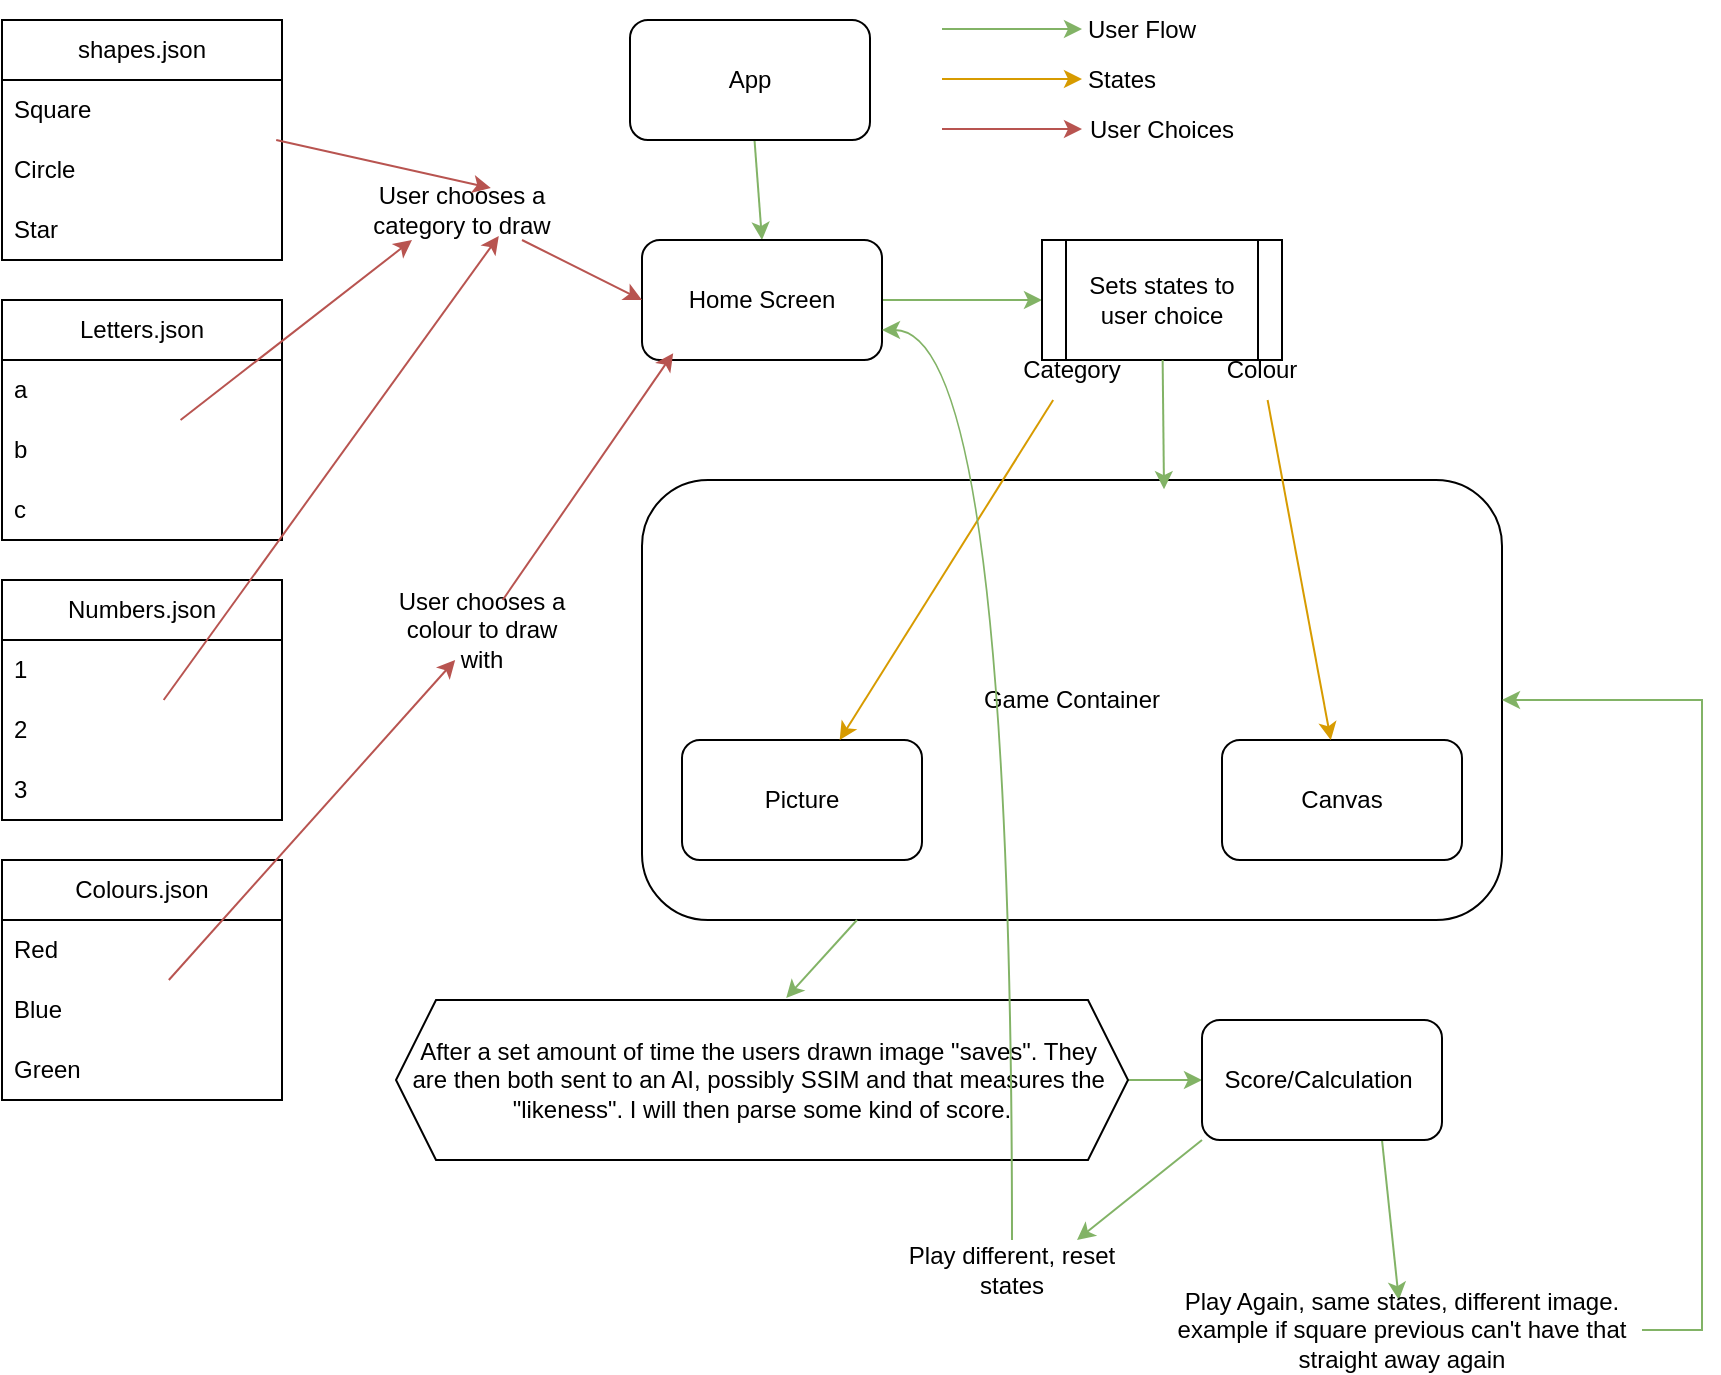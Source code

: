 <mxfile version="24.7.6">
  <diagram name="Page-1" id="4_rorA8YNqFOLEYnOl5a">
    <mxGraphModel dx="1050" dy="557" grid="1" gridSize="10" guides="1" tooltips="1" connect="1" arrows="1" fold="1" page="1" pageScale="1" pageWidth="827" pageHeight="1169" math="0" shadow="0">
      <root>
        <mxCell id="0" />
        <mxCell id="1" parent="0" />
        <mxCell id="plH9O1ysXdi047SJPnXN-4" value="Game Container" style="rounded=1;whiteSpace=wrap;html=1;" vertex="1" parent="1">
          <mxGeometry x="360" y="270" width="430" height="220" as="geometry" />
        </mxCell>
        <mxCell id="plH9O1ysXdi047SJPnXN-42" style="edgeStyle=none;rounded=0;orthogonalLoop=1;jettySize=auto;html=1;entryX=0.5;entryY=0;entryDx=0;entryDy=0;fillColor=#d5e8d4;strokeColor=#82b366;" edge="1" parent="1" source="plH9O1ysXdi047SJPnXN-1" target="plH9O1ysXdi047SJPnXN-6">
          <mxGeometry relative="1" as="geometry" />
        </mxCell>
        <mxCell id="plH9O1ysXdi047SJPnXN-1" value="App" style="rounded=1;whiteSpace=wrap;html=1;" vertex="1" parent="1">
          <mxGeometry x="354" y="40" width="120" height="60" as="geometry" />
        </mxCell>
        <mxCell id="plH9O1ysXdi047SJPnXN-2" value="Canvas" style="rounded=1;whiteSpace=wrap;html=1;" vertex="1" parent="1">
          <mxGeometry x="650" y="400" width="120" height="60" as="geometry" />
        </mxCell>
        <mxCell id="plH9O1ysXdi047SJPnXN-3" value="Picture" style="rounded=1;whiteSpace=wrap;html=1;" vertex="1" parent="1">
          <mxGeometry x="380" y="400" width="120" height="60" as="geometry" />
        </mxCell>
        <mxCell id="plH9O1ysXdi047SJPnXN-34" style="edgeStyle=none;rounded=0;orthogonalLoop=1;jettySize=auto;html=1;fillColor=#d5e8d4;strokeColor=#82b366;" edge="1" parent="1" source="plH9O1ysXdi047SJPnXN-6" target="plH9O1ysXdi047SJPnXN-35">
          <mxGeometry relative="1" as="geometry">
            <mxPoint x="570" y="180" as="targetPoint" />
          </mxGeometry>
        </mxCell>
        <mxCell id="plH9O1ysXdi047SJPnXN-6" value="Home Screen" style="rounded=1;whiteSpace=wrap;html=1;" vertex="1" parent="1">
          <mxGeometry x="360" y="150" width="120" height="60" as="geometry" />
        </mxCell>
        <mxCell id="plH9O1ysXdi047SJPnXN-7" value="shapes.json" style="swimlane;fontStyle=0;childLayout=stackLayout;horizontal=1;startSize=30;horizontalStack=0;resizeParent=1;resizeParentMax=0;resizeLast=0;collapsible=1;marginBottom=0;whiteSpace=wrap;html=1;" vertex="1" parent="1">
          <mxGeometry x="40" y="40" width="140" height="120" as="geometry">
            <mxRectangle x="80" y="70" width="100" height="30" as="alternateBounds" />
          </mxGeometry>
        </mxCell>
        <mxCell id="plH9O1ysXdi047SJPnXN-8" value="Square" style="text;strokeColor=none;fillColor=none;align=left;verticalAlign=middle;spacingLeft=4;spacingRight=4;overflow=hidden;points=[[0,0.5],[1,0.5]];portConstraint=eastwest;rotatable=0;whiteSpace=wrap;html=1;" vertex="1" parent="plH9O1ysXdi047SJPnXN-7">
          <mxGeometry y="30" width="140" height="30" as="geometry" />
        </mxCell>
        <mxCell id="plH9O1ysXdi047SJPnXN-9" value="Circle" style="text;strokeColor=none;fillColor=none;align=left;verticalAlign=middle;spacingLeft=4;spacingRight=4;overflow=hidden;points=[[0,0.5],[1,0.5]];portConstraint=eastwest;rotatable=0;whiteSpace=wrap;html=1;" vertex="1" parent="plH9O1ysXdi047SJPnXN-7">
          <mxGeometry y="60" width="140" height="30" as="geometry" />
        </mxCell>
        <mxCell id="plH9O1ysXdi047SJPnXN-10" value="Star" style="text;strokeColor=none;fillColor=none;align=left;verticalAlign=middle;spacingLeft=4;spacingRight=4;overflow=hidden;points=[[0,0.5],[1,0.5]];portConstraint=eastwest;rotatable=0;whiteSpace=wrap;html=1;" vertex="1" parent="plH9O1ysXdi047SJPnXN-7">
          <mxGeometry y="90" width="140" height="30" as="geometry" />
        </mxCell>
        <mxCell id="plH9O1ysXdi047SJPnXN-11" value="Letters.json" style="swimlane;fontStyle=0;childLayout=stackLayout;horizontal=1;startSize=30;horizontalStack=0;resizeParent=1;resizeParentMax=0;resizeLast=0;collapsible=1;marginBottom=0;whiteSpace=wrap;html=1;" vertex="1" parent="1">
          <mxGeometry x="40" y="180" width="140" height="120" as="geometry" />
        </mxCell>
        <mxCell id="plH9O1ysXdi047SJPnXN-12" value="a" style="text;strokeColor=none;fillColor=none;align=left;verticalAlign=middle;spacingLeft=4;spacingRight=4;overflow=hidden;points=[[0,0.5],[1,0.5]];portConstraint=eastwest;rotatable=0;whiteSpace=wrap;html=1;" vertex="1" parent="plH9O1ysXdi047SJPnXN-11">
          <mxGeometry y="30" width="140" height="30" as="geometry" />
        </mxCell>
        <mxCell id="plH9O1ysXdi047SJPnXN-13" value="b" style="text;strokeColor=none;fillColor=none;align=left;verticalAlign=middle;spacingLeft=4;spacingRight=4;overflow=hidden;points=[[0,0.5],[1,0.5]];portConstraint=eastwest;rotatable=0;whiteSpace=wrap;html=1;" vertex="1" parent="plH9O1ysXdi047SJPnXN-11">
          <mxGeometry y="60" width="140" height="30" as="geometry" />
        </mxCell>
        <mxCell id="plH9O1ysXdi047SJPnXN-14" value="c" style="text;strokeColor=none;fillColor=none;align=left;verticalAlign=middle;spacingLeft=4;spacingRight=4;overflow=hidden;points=[[0,0.5],[1,0.5]];portConstraint=eastwest;rotatable=0;whiteSpace=wrap;html=1;" vertex="1" parent="plH9O1ysXdi047SJPnXN-11">
          <mxGeometry y="90" width="140" height="30" as="geometry" />
        </mxCell>
        <mxCell id="plH9O1ysXdi047SJPnXN-15" value="Numbers.json" style="swimlane;fontStyle=0;childLayout=stackLayout;horizontal=1;startSize=30;horizontalStack=0;resizeParent=1;resizeParentMax=0;resizeLast=0;collapsible=1;marginBottom=0;whiteSpace=wrap;html=1;" vertex="1" parent="1">
          <mxGeometry x="40" y="320" width="140" height="120" as="geometry" />
        </mxCell>
        <mxCell id="plH9O1ysXdi047SJPnXN-16" value="1" style="text;strokeColor=none;fillColor=none;align=left;verticalAlign=middle;spacingLeft=4;spacingRight=4;overflow=hidden;points=[[0,0.5],[1,0.5]];portConstraint=eastwest;rotatable=0;whiteSpace=wrap;html=1;" vertex="1" parent="plH9O1ysXdi047SJPnXN-15">
          <mxGeometry y="30" width="140" height="30" as="geometry" />
        </mxCell>
        <mxCell id="plH9O1ysXdi047SJPnXN-17" value="2" style="text;strokeColor=none;fillColor=none;align=left;verticalAlign=middle;spacingLeft=4;spacingRight=4;overflow=hidden;points=[[0,0.5],[1,0.5]];portConstraint=eastwest;rotatable=0;whiteSpace=wrap;html=1;" vertex="1" parent="plH9O1ysXdi047SJPnXN-15">
          <mxGeometry y="60" width="140" height="30" as="geometry" />
        </mxCell>
        <mxCell id="plH9O1ysXdi047SJPnXN-18" value="3" style="text;strokeColor=none;fillColor=none;align=left;verticalAlign=middle;spacingLeft=4;spacingRight=4;overflow=hidden;points=[[0,0.5],[1,0.5]];portConstraint=eastwest;rotatable=0;whiteSpace=wrap;html=1;" vertex="1" parent="plH9O1ysXdi047SJPnXN-15">
          <mxGeometry y="90" width="140" height="30" as="geometry" />
        </mxCell>
        <mxCell id="plH9O1ysXdi047SJPnXN-19" value="Colours.json" style="swimlane;fontStyle=0;childLayout=stackLayout;horizontal=1;startSize=30;horizontalStack=0;resizeParent=1;resizeParentMax=0;resizeLast=0;collapsible=1;marginBottom=0;whiteSpace=wrap;html=1;" vertex="1" parent="1">
          <mxGeometry x="40" y="460" width="140" height="120" as="geometry" />
        </mxCell>
        <mxCell id="plH9O1ysXdi047SJPnXN-20" value="Red&lt;span style=&quot;white-space: pre;&quot;&gt;&#x9;&lt;/span&gt;" style="text;strokeColor=none;fillColor=none;align=left;verticalAlign=middle;spacingLeft=4;spacingRight=4;overflow=hidden;points=[[0,0.5],[1,0.5]];portConstraint=eastwest;rotatable=0;whiteSpace=wrap;html=1;" vertex="1" parent="plH9O1ysXdi047SJPnXN-19">
          <mxGeometry y="30" width="140" height="30" as="geometry" />
        </mxCell>
        <mxCell id="plH9O1ysXdi047SJPnXN-21" value="Blue" style="text;strokeColor=none;fillColor=none;align=left;verticalAlign=middle;spacingLeft=4;spacingRight=4;overflow=hidden;points=[[0,0.5],[1,0.5]];portConstraint=eastwest;rotatable=0;whiteSpace=wrap;html=1;" vertex="1" parent="plH9O1ysXdi047SJPnXN-19">
          <mxGeometry y="60" width="140" height="30" as="geometry" />
        </mxCell>
        <mxCell id="plH9O1ysXdi047SJPnXN-22" value="Green" style="text;strokeColor=none;fillColor=none;align=left;verticalAlign=middle;spacingLeft=4;spacingRight=4;overflow=hidden;points=[[0,0.5],[1,0.5]];portConstraint=eastwest;rotatable=0;whiteSpace=wrap;html=1;" vertex="1" parent="plH9O1ysXdi047SJPnXN-19">
          <mxGeometry y="90" width="140" height="30" as="geometry" />
        </mxCell>
        <mxCell id="plH9O1ysXdi047SJPnXN-26" style="edgeStyle=none;rounded=0;orthogonalLoop=1;jettySize=auto;html=1;entryX=0;entryY=0.5;entryDx=0;entryDy=0;fillColor=#f8cecc;strokeColor=#b85450;" edge="1" parent="1" source="plH9O1ysXdi047SJPnXN-25" target="plH9O1ysXdi047SJPnXN-6">
          <mxGeometry relative="1" as="geometry" />
        </mxCell>
        <mxCell id="plH9O1ysXdi047SJPnXN-25" value="User chooses a category to draw" style="text;html=1;align=center;verticalAlign=middle;whiteSpace=wrap;rounded=0;" vertex="1" parent="1">
          <mxGeometry x="220" y="120" width="100" height="30" as="geometry" />
        </mxCell>
        <mxCell id="plH9O1ysXdi047SJPnXN-27" style="edgeStyle=none;rounded=0;orthogonalLoop=1;jettySize=auto;html=1;entryX=0.644;entryY=0.133;entryDx=0;entryDy=0;entryPerimeter=0;fillColor=#f8cecc;strokeColor=#b85450;" edge="1" parent="1" source="plH9O1ysXdi047SJPnXN-8" target="plH9O1ysXdi047SJPnXN-25">
          <mxGeometry relative="1" as="geometry" />
        </mxCell>
        <mxCell id="plH9O1ysXdi047SJPnXN-29" style="edgeStyle=none;rounded=0;orthogonalLoop=1;jettySize=auto;html=1;entryX=0.684;entryY=0.933;entryDx=0;entryDy=0;entryPerimeter=0;fillColor=#f8cecc;strokeColor=#b85450;" edge="1" parent="1" source="plH9O1ysXdi047SJPnXN-17" target="plH9O1ysXdi047SJPnXN-25">
          <mxGeometry relative="1" as="geometry" />
        </mxCell>
        <mxCell id="plH9O1ysXdi047SJPnXN-30" style="edgeStyle=none;rounded=0;orthogonalLoop=1;jettySize=auto;html=1;entryX=0.25;entryY=1;entryDx=0;entryDy=0;fillColor=#f8cecc;strokeColor=#b85450;" edge="1" parent="1" source="plH9O1ysXdi047SJPnXN-13" target="plH9O1ysXdi047SJPnXN-25">
          <mxGeometry relative="1" as="geometry" />
        </mxCell>
        <mxCell id="plH9O1ysXdi047SJPnXN-31" value="User chooses a colour to draw with" style="text;html=1;align=center;verticalAlign=middle;whiteSpace=wrap;rounded=0;" vertex="1" parent="1">
          <mxGeometry x="230" y="330" width="100" height="30" as="geometry" />
        </mxCell>
        <mxCell id="plH9O1ysXdi047SJPnXN-32" style="edgeStyle=none;rounded=0;orthogonalLoop=1;jettySize=auto;html=1;fillColor=#f8cecc;strokeColor=#b85450;" edge="1" parent="1" source="plH9O1ysXdi047SJPnXN-21" target="plH9O1ysXdi047SJPnXN-31">
          <mxGeometry relative="1" as="geometry" />
        </mxCell>
        <mxCell id="plH9O1ysXdi047SJPnXN-33" style="edgeStyle=none;rounded=0;orthogonalLoop=1;jettySize=auto;html=1;entryX=0.13;entryY=0.943;entryDx=0;entryDy=0;entryPerimeter=0;fillColor=#f8cecc;strokeColor=#b85450;" edge="1" parent="1" source="plH9O1ysXdi047SJPnXN-31" target="plH9O1ysXdi047SJPnXN-6">
          <mxGeometry relative="1" as="geometry" />
        </mxCell>
        <mxCell id="plH9O1ysXdi047SJPnXN-35" value="Sets states to user choice" style="shape=process;whiteSpace=wrap;html=1;backgroundOutline=1;" vertex="1" parent="1">
          <mxGeometry x="560" y="150" width="120" height="60" as="geometry" />
        </mxCell>
        <mxCell id="plH9O1ysXdi047SJPnXN-36" style="edgeStyle=none;rounded=0;orthogonalLoop=1;jettySize=auto;html=1;entryX=0.607;entryY=0.021;entryDx=0;entryDy=0;entryPerimeter=0;fillColor=#d5e8d4;strokeColor=#82b366;" edge="1" parent="1" source="plH9O1ysXdi047SJPnXN-35" target="plH9O1ysXdi047SJPnXN-4">
          <mxGeometry relative="1" as="geometry" />
        </mxCell>
        <mxCell id="plH9O1ysXdi047SJPnXN-41" style="edgeStyle=none;rounded=0;orthogonalLoop=1;jettySize=auto;html=1;fillColor=#ffe6cc;strokeColor=#d79b00;" edge="1" parent="1" source="plH9O1ysXdi047SJPnXN-38" target="plH9O1ysXdi047SJPnXN-3">
          <mxGeometry relative="1" as="geometry" />
        </mxCell>
        <mxCell id="plH9O1ysXdi047SJPnXN-38" value="Category" style="text;html=1;align=center;verticalAlign=middle;whiteSpace=wrap;rounded=0;" vertex="1" parent="1">
          <mxGeometry x="545" y="200" width="60" height="30" as="geometry" />
        </mxCell>
        <mxCell id="plH9O1ysXdi047SJPnXN-40" style="edgeStyle=none;rounded=0;orthogonalLoop=1;jettySize=auto;html=1;fillColor=#ffe6cc;strokeColor=#d79b00;" edge="1" parent="1" source="plH9O1ysXdi047SJPnXN-39" target="plH9O1ysXdi047SJPnXN-2">
          <mxGeometry relative="1" as="geometry" />
        </mxCell>
        <mxCell id="plH9O1ysXdi047SJPnXN-39" value="Colour" style="text;html=1;align=center;verticalAlign=middle;whiteSpace=wrap;rounded=0;" vertex="1" parent="1">
          <mxGeometry x="640" y="200" width="60" height="30" as="geometry" />
        </mxCell>
        <mxCell id="plH9O1ysXdi047SJPnXN-47" style="edgeStyle=none;rounded=0;orthogonalLoop=1;jettySize=auto;html=1;entryX=0;entryY=0.5;entryDx=0;entryDy=0;fillColor=#d5e8d4;strokeColor=#82b366;" edge="1" parent="1" source="plH9O1ysXdi047SJPnXN-44" target="plH9O1ysXdi047SJPnXN-46">
          <mxGeometry relative="1" as="geometry" />
        </mxCell>
        <mxCell id="plH9O1ysXdi047SJPnXN-44" value="After a set amount of time the users drawn image &quot;saves&quot;. They&amp;nbsp;&lt;div&gt;are then both sent to an AI, possibly SSIM and that measures the&amp;nbsp;&lt;/div&gt;&lt;div&gt;&quot;likeness&quot;. I will then parse some kind of score.&lt;/div&gt;" style="shape=hexagon;perimeter=hexagonPerimeter2;whiteSpace=wrap;html=1;fixedSize=1;" vertex="1" parent="1">
          <mxGeometry x="237" y="530" width="366" height="80" as="geometry" />
        </mxCell>
        <mxCell id="plH9O1ysXdi047SJPnXN-45" style="edgeStyle=none;rounded=0;orthogonalLoop=1;jettySize=auto;html=1;exitX=0.25;exitY=1;exitDx=0;exitDy=0;entryX=0.533;entryY=-0.012;entryDx=0;entryDy=0;entryPerimeter=0;fillColor=#d5e8d4;strokeColor=#82b366;" edge="1" parent="1" source="plH9O1ysXdi047SJPnXN-4" target="plH9O1ysXdi047SJPnXN-44">
          <mxGeometry relative="1" as="geometry" />
        </mxCell>
        <mxCell id="plH9O1ysXdi047SJPnXN-54" style="edgeStyle=none;rounded=0;orthogonalLoop=1;jettySize=auto;html=1;exitX=0.75;exitY=1;exitDx=0;exitDy=0;elbow=vertical;fillColor=#d5e8d4;strokeColor=#82b366;" edge="1" parent="1" source="plH9O1ysXdi047SJPnXN-46" target="plH9O1ysXdi047SJPnXN-48">
          <mxGeometry relative="1" as="geometry" />
        </mxCell>
        <mxCell id="plH9O1ysXdi047SJPnXN-57" style="edgeStyle=none;rounded=0;orthogonalLoop=1;jettySize=auto;html=1;exitX=0;exitY=1;exitDx=0;exitDy=0;entryX=0.75;entryY=0;entryDx=0;entryDy=0;elbow=vertical;fillColor=#d5e8d4;strokeColor=#82b366;" edge="1" parent="1" source="plH9O1ysXdi047SJPnXN-46" target="plH9O1ysXdi047SJPnXN-55">
          <mxGeometry relative="1" as="geometry" />
        </mxCell>
        <mxCell id="plH9O1ysXdi047SJPnXN-46" value="Score/Calculation&amp;nbsp;" style="rounded=1;whiteSpace=wrap;html=1;" vertex="1" parent="1">
          <mxGeometry x="640" y="540" width="120" height="60" as="geometry" />
        </mxCell>
        <mxCell id="plH9O1ysXdi047SJPnXN-52" style="edgeStyle=entityRelationEdgeStyle;rounded=0;orthogonalLoop=1;jettySize=auto;html=1;elbow=vertical;fillColor=#d5e8d4;strokeColor=#82b366;" edge="1" parent="1" source="plH9O1ysXdi047SJPnXN-48" target="plH9O1ysXdi047SJPnXN-4">
          <mxGeometry relative="1" as="geometry" />
        </mxCell>
        <mxCell id="plH9O1ysXdi047SJPnXN-48" value="Play Again, same states, different image. example if square previous can&#39;t have that straight away again" style="text;html=1;align=center;verticalAlign=middle;whiteSpace=wrap;rounded=0;" vertex="1" parent="1">
          <mxGeometry x="620" y="680" width="240" height="30" as="geometry" />
        </mxCell>
        <mxCell id="plH9O1ysXdi047SJPnXN-59" style="edgeStyle=orthogonalEdgeStyle;curved=1;rounded=0;orthogonalLoop=1;jettySize=auto;html=1;entryX=1;entryY=0.75;entryDx=0;entryDy=0;elbow=vertical;fillColor=#d5e8d4;strokeColor=#82b366;" edge="1" parent="1" source="plH9O1ysXdi047SJPnXN-55" target="plH9O1ysXdi047SJPnXN-6">
          <mxGeometry relative="1" as="geometry" />
        </mxCell>
        <mxCell id="plH9O1ysXdi047SJPnXN-55" value="Play different, reset states" style="text;html=1;align=center;verticalAlign=middle;whiteSpace=wrap;rounded=0;" vertex="1" parent="1">
          <mxGeometry x="480" y="650" width="130" height="30" as="geometry" />
        </mxCell>
        <mxCell id="plH9O1ysXdi047SJPnXN-60" value="" style="endArrow=classic;html=1;rounded=0;elbow=vertical;curved=1;fillColor=#d5e8d4;strokeColor=#82b366;" edge="1" parent="1">
          <mxGeometry width="50" height="50" relative="1" as="geometry">
            <mxPoint x="510" y="44.5" as="sourcePoint" />
            <mxPoint x="580" y="44.5" as="targetPoint" />
          </mxGeometry>
        </mxCell>
        <mxCell id="plH9O1ysXdi047SJPnXN-61" value="" style="endArrow=classic;html=1;rounded=0;elbow=vertical;curved=1;fillColor=#ffe6cc;strokeColor=#d79b00;" edge="1" parent="1">
          <mxGeometry width="50" height="50" relative="1" as="geometry">
            <mxPoint x="510" y="69.5" as="sourcePoint" />
            <mxPoint x="580" y="69.5" as="targetPoint" />
          </mxGeometry>
        </mxCell>
        <mxCell id="plH9O1ysXdi047SJPnXN-63" value="" style="endArrow=classic;html=1;rounded=0;elbow=vertical;curved=1;fillColor=#f8cecc;strokeColor=#b85450;" edge="1" parent="1">
          <mxGeometry width="50" height="50" relative="1" as="geometry">
            <mxPoint x="510" y="94.5" as="sourcePoint" />
            <mxPoint x="580" y="94.5" as="targetPoint" />
          </mxGeometry>
        </mxCell>
        <mxCell id="plH9O1ysXdi047SJPnXN-65" value="User Flow" style="text;html=1;align=center;verticalAlign=middle;whiteSpace=wrap;rounded=0;" vertex="1" parent="1">
          <mxGeometry x="580" y="30" width="60" height="30" as="geometry" />
        </mxCell>
        <mxCell id="plH9O1ysXdi047SJPnXN-67" value="States" style="text;html=1;align=center;verticalAlign=middle;whiteSpace=wrap;rounded=0;" vertex="1" parent="1">
          <mxGeometry x="570" y="55" width="60" height="30" as="geometry" />
        </mxCell>
        <mxCell id="plH9O1ysXdi047SJPnXN-68" value="User Choices" style="text;html=1;align=center;verticalAlign=middle;whiteSpace=wrap;rounded=0;" vertex="1" parent="1">
          <mxGeometry x="570" y="80" width="100" height="30" as="geometry" />
        </mxCell>
      </root>
    </mxGraphModel>
  </diagram>
</mxfile>
